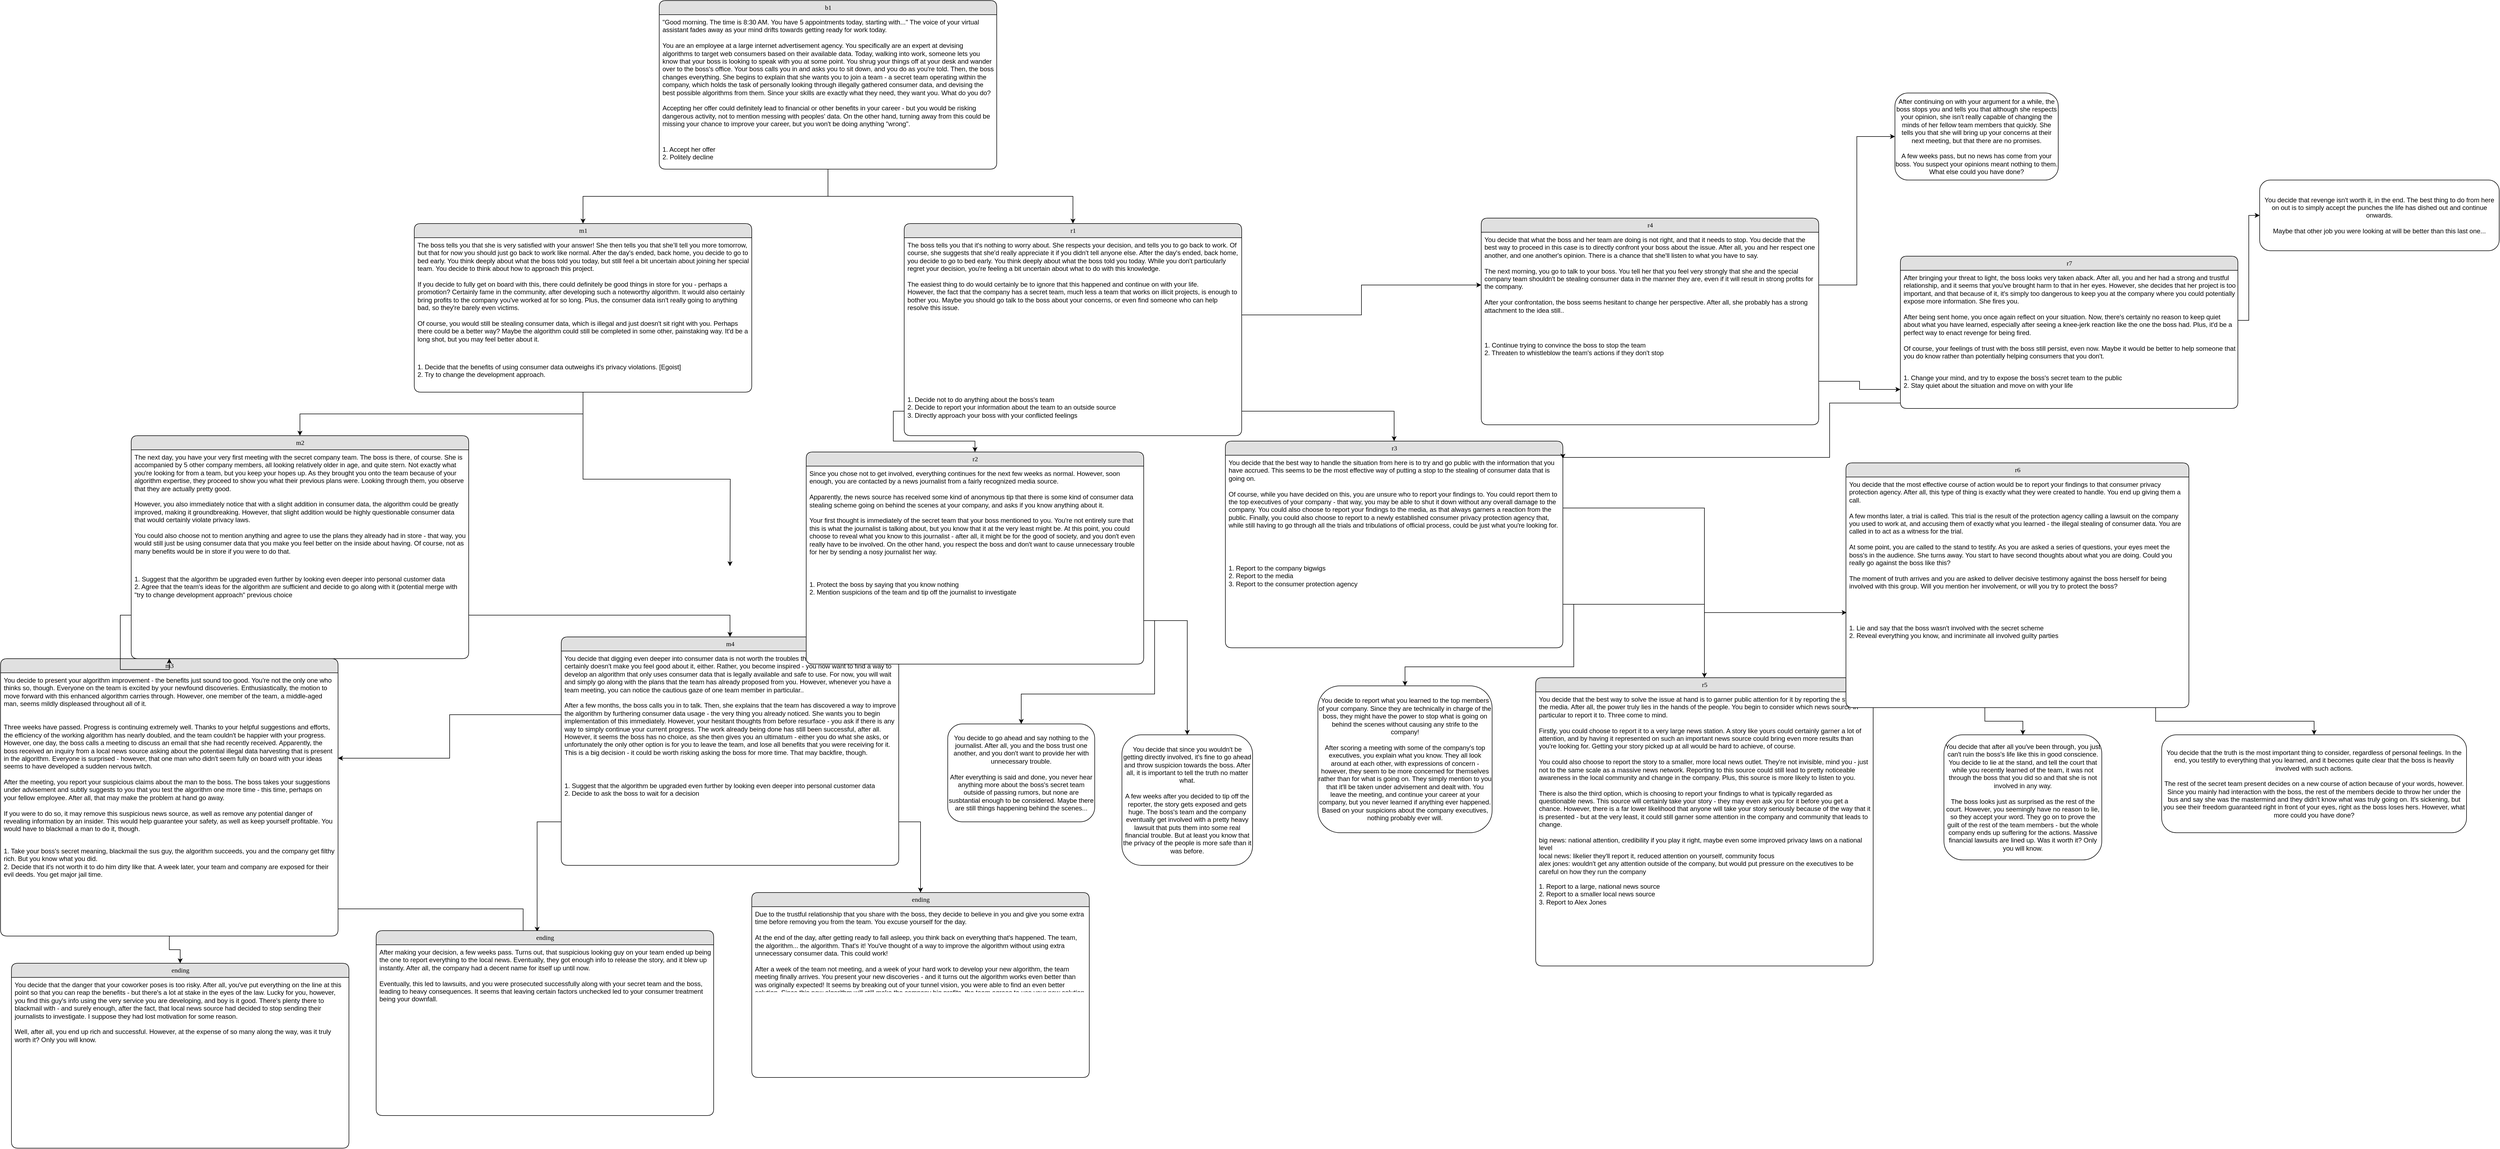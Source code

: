 <mxfile version="13.9.6" type="github">
  <diagram name="Page-1" id="b520641d-4fe3-3701-9064-5fc419738815">
    <mxGraphModel dx="2522" dy="772" grid="1" gridSize="10" guides="1" tooltips="1" connect="1" arrows="1" fold="1" page="1" pageScale="1" pageWidth="1100" pageHeight="850" background="#ffffff" math="0" shadow="0">
      <root>
        <mxCell id="0" />
        <mxCell id="1" parent="0" />
        <mxCell id="e9B-Smu1X89H_BTClJb--25" style="edgeStyle=orthogonalEdgeStyle;rounded=0;orthogonalLoop=1;jettySize=auto;html=1;" parent="1" source="e9B-Smu1X89H_BTClJb--18" target="e9B-Smu1X89H_BTClJb--22" edge="1">
          <mxGeometry relative="1" as="geometry" />
        </mxCell>
        <mxCell id="e9B-Smu1X89H_BTClJb--29" style="edgeStyle=orthogonalEdgeStyle;rounded=0;orthogonalLoop=1;jettySize=auto;html=1;" parent="1" source="e9B-Smu1X89H_BTClJb--18" target="e9B-Smu1X89H_BTClJb--26" edge="1">
          <mxGeometry relative="1" as="geometry" />
        </mxCell>
        <mxCell id="e9B-Smu1X89H_BTClJb--18" value="b1" style="swimlane;html=1;fontStyle=0;childLayout=stackLayout;horizontal=1;startSize=26;fillColor=#e0e0e0;horizontalStack=0;resizeParent=1;resizeLast=0;collapsible=1;marginBottom=0;swimlaneFillColor=#ffffff;align=center;rounded=1;shadow=0;comic=0;labelBackgroundColor=none;strokeWidth=1;fontFamily=Verdana;fontSize=12" parent="1" vertex="1">
          <mxGeometry x="130" y="30" width="620" height="310" as="geometry">
            <mxRectangle x="130" y="30" width="50" height="26" as="alternateBounds" />
          </mxGeometry>
        </mxCell>
        <mxCell id="e9B-Smu1X89H_BTClJb--19" value="&quot;Good morning. The time is 8:30 AM. You have 5 appointments today, starting with...&quot; The voice of your virtual assistant fades away as your mind drifts towards getting ready for work today.&#xa;&#xa;You are an employee at a large internet advertisement agency. You specifically are an expert at devising algorithms to target web consumers based on their available data. Today, walking into work, someone lets you know that your boss is looking to speak with you at some point. You shrug your things off at your desk and wander over to the boss&#39;s office. Your boss calls you in and asks you to sit down, and you do as you&#39;re told. Then, the boss changes everything. She begins to explain that she wants you to join a team - a secret team operating within the company, which holds the task of personally looking through illegally gathered consumer data, and devising the best possible algorithms from them. Since your skills are exactly what they need, they want you. What do you do?&#xa;&#xa;Accepting her offer could definitely lead to financial or other benefits in your career - but you would be risking dangerous activity, not to mention messing with peoples&#39; data. On the other hand, turning away from this could be missing your chance to improve your career, but you won&#39;t be doing anything &quot;wrong&quot;." style="text;strokeColor=none;fillColor=none;spacingLeft=4;spacingRight=4;overflow=hidden;rotatable=0;points=[[0,0.5],[1,0.5]];portConstraint=eastwest;whiteSpace=wrap;verticalAlign=top;" parent="e9B-Smu1X89H_BTClJb--18" vertex="1">
          <mxGeometry y="26" width="620" height="234" as="geometry" />
        </mxCell>
        <mxCell id="e9B-Smu1X89H_BTClJb--21" value="1. Accept her offer&#xa;2. Politely decline" style="text;strokeColor=none;fillColor=none;spacingLeft=4;spacingRight=4;whiteSpace=wrap;overflow=hidden;rotatable=0;points=[[0,0.5],[1,0.5]];portConstraint=eastwest;" parent="e9B-Smu1X89H_BTClJb--18" vertex="1">
          <mxGeometry y="260" width="620" height="50" as="geometry" />
        </mxCell>
        <mxCell id="e9B-Smu1X89H_BTClJb--33" style="edgeStyle=orthogonalEdgeStyle;rounded=0;orthogonalLoop=1;jettySize=auto;html=1;" parent="1" source="e9B-Smu1X89H_BTClJb--22" target="e9B-Smu1X89H_BTClJb--30" edge="1">
          <mxGeometry relative="1" as="geometry" />
        </mxCell>
        <mxCell id="V5t-5OzrnSoj0Fzdp6cP-18" style="edgeStyle=orthogonalEdgeStyle;rounded=0;orthogonalLoop=1;jettySize=auto;html=1;" parent="1" source="e9B-Smu1X89H_BTClJb--22" edge="1">
          <mxGeometry relative="1" as="geometry">
            <mxPoint x="260" y="1070" as="targetPoint" />
          </mxGeometry>
        </mxCell>
        <mxCell id="e9B-Smu1X89H_BTClJb--22" value="m1" style="swimlane;html=1;fontStyle=0;childLayout=stackLayout;horizontal=1;startSize=26;fillColor=#e0e0e0;horizontalStack=0;resizeParent=1;resizeLast=0;collapsible=1;marginBottom=0;swimlaneFillColor=#ffffff;align=center;rounded=1;shadow=0;comic=0;labelBackgroundColor=none;strokeWidth=1;fontFamily=Verdana;fontSize=12" parent="1" vertex="1">
          <mxGeometry x="-320" y="440" width="620" height="310" as="geometry">
            <mxRectangle x="510" y="180" width="50" height="26" as="alternateBounds" />
          </mxGeometry>
        </mxCell>
        <mxCell id="e9B-Smu1X89H_BTClJb--23" value="The boss tells you that she is very satisfied with your answer! She then tells you that she’ll tell you more tomorrow, but that for now you should just go back to work like normal. After the day&#39;s ended, back home, you decide to go to bed early. You think deeply about what the boss told you today, but still feel a bit uncertain about joining her special team. You decide to think about how to approach this project.&#xa;&#xa;If you decide to fully get on board with this, there could definitely be good things in store for you - perhaps a promotion? Certainly fame in the community, after developing such a noteworthy algorithm. It would also certainly bring profits to the company you&#39;ve worked at for so long. Plus, the consumer data isn&#39;t really going to anything bad, so they&#39;re barely even victims.&#xa;&#xa;Of course, you would still be stealing consumer data, which is illegal and just doesn&#39;t sit right with you. Perhaps there could be a better way? Maybe the algorithm could still be completed in some other, painstaking way. It&#39;d be a long shot, but you may feel better about it." style="text;strokeColor=none;fillColor=none;spacingLeft=4;spacingRight=4;overflow=hidden;rotatable=0;points=[[0,0.5],[1,0.5]];portConstraint=eastwest;whiteSpace=wrap;verticalAlign=top;" parent="e9B-Smu1X89H_BTClJb--22" vertex="1">
          <mxGeometry y="26" width="620" height="224" as="geometry" />
        </mxCell>
        <mxCell id="e9B-Smu1X89H_BTClJb--24" value="1. Decide that the benefits of using consumer data outweighs it&#39;s privacy violations. [Egoist]&#xa;2. Try to change the development approach." style="text;strokeColor=none;fillColor=none;spacingLeft=4;spacingRight=4;whiteSpace=wrap;overflow=hidden;rotatable=0;points=[[0,0.5],[1,0.5]];portConstraint=eastwest;" parent="e9B-Smu1X89H_BTClJb--22" vertex="1">
          <mxGeometry y="250" width="620" height="50" as="geometry" />
        </mxCell>
        <mxCell id="e9B-Smu1X89H_BTClJb--26" value="r1" style="swimlane;html=1;fontStyle=0;childLayout=stackLayout;horizontal=1;startSize=26;fillColor=#e0e0e0;horizontalStack=0;resizeParent=1;resizeLast=0;collapsible=1;marginBottom=0;swimlaneFillColor=#ffffff;align=center;rounded=1;shadow=0;comic=0;labelBackgroundColor=none;strokeWidth=1;fontFamily=Verdana;fontSize=12" parent="1" vertex="1">
          <mxGeometry x="580" y="440" width="620" height="390" as="geometry">
            <mxRectangle x="510" y="180" width="50" height="26" as="alternateBounds" />
          </mxGeometry>
        </mxCell>
        <mxCell id="e9B-Smu1X89H_BTClJb--27" value="The boss tells you that it&#39;s nothing to worry about. She respects your decision, and tells you to go back to work. Of course, she suggests that she&#39;d really appreciate it if you didn&#39;t tell anyone else. After the day&#39;s ended, back home, you decide to go to bed early. You think deeply about what the boss told you today. While you don&#39;t particularly regret your decision, you&#39;re feeling a bit uncertain about what to do with this knowledge. &#xa;&#xa;The easiest thing to do would certainly be to ignore that this happened and continue on with your life. &#xa;However, the fact that the company has a secret team, much less a team that works on illicit projects, is enough to bother you. Maybe you should go talk to the boss about your concerns, or even find someone who can help resolve this issue." style="text;strokeColor=none;fillColor=none;spacingLeft=4;spacingRight=4;overflow=hidden;rotatable=0;points=[[0,0.5],[1,0.5]];portConstraint=eastwest;whiteSpace=wrap;verticalAlign=top;" parent="e9B-Smu1X89H_BTClJb--26" vertex="1">
          <mxGeometry y="26" width="620" height="284" as="geometry" />
        </mxCell>
        <mxCell id="e9B-Smu1X89H_BTClJb--28" value="1. Decide not to do anything about the boss&#39;s team&#xa;2. Decide to report your information about the team to an outside source&#xa;3. Directly approach your boss with your conflicted feelings" style="text;strokeColor=none;fillColor=none;spacingLeft=4;spacingRight=4;whiteSpace=wrap;overflow=hidden;rotatable=0;points=[[0,0.5],[1,0.5]];portConstraint=eastwest;" parent="e9B-Smu1X89H_BTClJb--26" vertex="1">
          <mxGeometry y="310" width="620" height="70" as="geometry" />
        </mxCell>
        <mxCell id="e9B-Smu1X89H_BTClJb--30" value="m2" style="swimlane;html=1;fontStyle=0;childLayout=stackLayout;horizontal=1;startSize=26;fillColor=#e0e0e0;horizontalStack=0;resizeParent=1;resizeLast=0;collapsible=1;marginBottom=0;swimlaneFillColor=#ffffff;align=center;rounded=1;shadow=0;comic=0;labelBackgroundColor=none;strokeWidth=1;fontFamily=Verdana;fontSize=12" parent="1" vertex="1">
          <mxGeometry x="-840" y="830" width="620" height="410" as="geometry">
            <mxRectangle x="510" y="180" width="50" height="26" as="alternateBounds" />
          </mxGeometry>
        </mxCell>
        <mxCell id="e9B-Smu1X89H_BTClJb--31" value="The next day, you have your very first meeting with the secret company team. The boss is there, of course. She is accompanied by 5 other company members, all looking relatively older in age, and quite stern. Not exactly what you&#39;re looking for from a team, but you keep your hopes up. As they brought you onto the team because of your algorithm expertise, they proceed to show you what their previous plans were. Looking through them, you observe that they are actually pretty good. &#xa;&#xa;However, you also immediately notice that with a slight addition in consumer data, the algorithm could be greatly improved, making it groundbreaking. However, that slight addition would be highly questionable consumer data that would certainly violate privacy laws.&#xa;&#xa;You could also choose not to mention anything and agree to use the plans they already had in store - that way, you would still just be using consumer data that you make you feel better on the inside about having. Of course, not as many benefits would be in store if you were to do that." style="text;strokeColor=none;fillColor=none;spacingLeft=4;spacingRight=4;overflow=hidden;rotatable=0;points=[[0,0.5],[1,0.5]];portConstraint=eastwest;whiteSpace=wrap;verticalAlign=top;" parent="e9B-Smu1X89H_BTClJb--30" vertex="1">
          <mxGeometry y="26" width="620" height="224" as="geometry" />
        </mxCell>
        <mxCell id="e9B-Smu1X89H_BTClJb--32" value="1. Suggest that the algorithm be upgraded even further by looking even deeper into personal customer data&#xa;2. Agree that the team&#39;s ideas for the algorithm are sufficient and decide to go along with it (potential merge with &quot;try to change development approach&quot; previous choice" style="text;strokeColor=none;fillColor=none;spacingLeft=4;spacingRight=4;whiteSpace=wrap;overflow=hidden;rotatable=0;points=[[0,0.5],[1,0.5]];portConstraint=eastwest;" parent="e9B-Smu1X89H_BTClJb--30" vertex="1">
          <mxGeometry y="250" width="620" height="160" as="geometry" />
        </mxCell>
        <mxCell id="V5t-5OzrnSoj0Fzdp6cP-26" style="edgeStyle=orthogonalEdgeStyle;rounded=0;orthogonalLoop=1;jettySize=auto;html=1;" parent="1" source="V5t-5OzrnSoj0Fzdp6cP-7" target="ORPxbONJtoW9aJd18paX-41" edge="1">
          <mxGeometry relative="1" as="geometry">
            <mxPoint x="-310" y="1735" as="targetPoint" />
            <Array as="points">
              <mxPoint x="-120" y="1700" />
            </Array>
          </mxGeometry>
        </mxCell>
        <mxCell id="V5t-5OzrnSoj0Fzdp6cP-29" style="edgeStyle=orthogonalEdgeStyle;rounded=0;orthogonalLoop=1;jettySize=auto;html=1;entryX=0.5;entryY=0;entryDx=0;entryDy=0;" parent="1" source="V5t-5OzrnSoj0Fzdp6cP-7" target="ORPxbONJtoW9aJd18paX-42" edge="1">
          <mxGeometry relative="1" as="geometry">
            <mxPoint x="-750" y="1890" as="targetPoint" />
          </mxGeometry>
        </mxCell>
        <mxCell id="V5t-5OzrnSoj0Fzdp6cP-7" value="m3" style="swimlane;html=1;fontStyle=0;childLayout=stackLayout;horizontal=1;startSize=26;fillColor=#e0e0e0;horizontalStack=0;resizeParent=1;resizeLast=0;collapsible=1;marginBottom=0;swimlaneFillColor=#ffffff;align=center;rounded=1;shadow=0;comic=0;labelBackgroundColor=none;strokeWidth=1;fontFamily=Verdana;fontSize=12" parent="1" vertex="1">
          <mxGeometry x="-1080" y="1240" width="620" height="510" as="geometry">
            <mxRectangle x="510" y="180" width="50" height="26" as="alternateBounds" />
          </mxGeometry>
        </mxCell>
        <mxCell id="V5t-5OzrnSoj0Fzdp6cP-8" value="You decide to present your algorithm improvement - the benefits just sound too good. You&#39;re not the only one who thinks so, though. Everyone on the team is excited by your newfound discoveries. Enthusiastically, the motion to move forward with this enhanced algorithm carries through. However, one member of the team, a middle-aged man, seems mildly displeased throughout all of it.&#xa;&#xa;&#xa;Three weeks have passed. Progress is continuing extremely well. Thanks to your helpful suggestions and efforts, the efficiency of the working algorithm has nearly doubled, and the team couldn&#39;t be happier with your progress. However, one day, the boss calls a meeting to discuss an email that she had recently received. Apparently, the boss received an inquiry from a local news source asking about the potential illegal data harvesting that is present in the algorithm. Everyone is surprised - however, that one man who didn&#39;t seem fully on board with your ideas seems to have developed a sudden nervous twitch.&#xa;&#xa;After the meeting, you report your suspicious claims about the man to the boss. The boss takes your suggestions under advisement and subtly suggests to you that you test the algorithm one more time - this time, perhaps on your fellow employee. After all, that may make the problem at hand go away.&#xa;&#xa;If you were to do so, it may remove this suspicious news source, as well as remove any potential danger of revealing information by an insider. This would help guarantee your safety, as well as keep yourself profitable. You would have to blackmail a man to do it, though." style="text;strokeColor=none;fillColor=none;spacingLeft=4;spacingRight=4;overflow=hidden;rotatable=0;points=[[0,0.5],[1,0.5]];portConstraint=eastwest;whiteSpace=wrap;verticalAlign=top;" parent="V5t-5OzrnSoj0Fzdp6cP-7" vertex="1">
          <mxGeometry y="26" width="620" height="314" as="geometry" />
        </mxCell>
        <mxCell id="V5t-5OzrnSoj0Fzdp6cP-9" value="1. Take your boss&#39;s secret meaning, blackmail the sus guy, the algorithm succeeds, you and the company get filthy rich. But you know what you did.&#xa;2. Decide that it&#39;s not worth it to do him dirty like that. A week later, your team and company are exposed for their evil deeds. You get major jail time." style="text;strokeColor=none;fillColor=none;spacingLeft=4;spacingRight=4;whiteSpace=wrap;overflow=hidden;rotatable=0;points=[[0,0.5],[1,0.5]];portConstraint=eastwest;" parent="V5t-5OzrnSoj0Fzdp6cP-7" vertex="1">
          <mxGeometry y="340" width="620" height="170" as="geometry" />
        </mxCell>
        <mxCell id="V5t-5OzrnSoj0Fzdp6cP-10" value="m4" style="swimlane;html=1;fontStyle=0;childLayout=stackLayout;horizontal=1;startSize=26;fillColor=#e0e0e0;horizontalStack=0;resizeParent=1;resizeLast=0;collapsible=1;marginBottom=0;swimlaneFillColor=#ffffff;align=center;rounded=1;shadow=0;comic=0;labelBackgroundColor=none;strokeWidth=1;fontFamily=Verdana;fontSize=12" parent="1" vertex="1">
          <mxGeometry x="-50" y="1200" width="620" height="420" as="geometry">
            <mxRectangle x="510" y="180" width="50" height="26" as="alternateBounds" />
          </mxGeometry>
        </mxCell>
        <mxCell id="V5t-5OzrnSoj0Fzdp6cP-11" value="You decide that digging even deeper into consumer data is not worth the troubles that accompany it - and it certainly doesn&#39;t make you feel good about it, either. Rather, you become inspired - you now want to find a way to develop an algorithm that only uses consumer data that is legally available and safe to use. For now, you will wait and simply go along with the plans that the team has already proposed from you. However, whenever you have a team meeting, you can notice the cautious gaze of one team member in particular..&#xa;&#xa;After a few months, the boss calls you in to talk. Then, she explains that the team has discovered a way to improve the algorithm by furthering consumer data usage - the very thing you already noticed. She wants you to begin implementation of this immediately. However, your hesitant thoughts from before resurface - you ask if there is any way to simply continue your current progress. The work already being done has still been successful, after all. However, it seems the boss has no choice, as she then gives you an ultimatum - either you do what she asks, or unfortunately the only other option is for you to leave the team, and lose all benefits that you were receiving for it. This is a big decision - it could be worth risking asking the boss for more time. That may backfire, though." style="text;strokeColor=none;fillColor=none;spacingLeft=4;spacingRight=4;overflow=hidden;rotatable=0;points=[[0,0.5],[1,0.5]];portConstraint=eastwest;whiteSpace=wrap;verticalAlign=top;" parent="V5t-5OzrnSoj0Fzdp6cP-10" vertex="1">
          <mxGeometry y="26" width="620" height="234" as="geometry" />
        </mxCell>
        <mxCell id="V5t-5OzrnSoj0Fzdp6cP-12" value="1. Suggest that the algorithm be upgraded even further by looking even deeper into personal customer data&#xa;2. Decide to ask the boss to wait for a decision " style="text;strokeColor=none;fillColor=none;spacingLeft=4;spacingRight=4;whiteSpace=wrap;overflow=hidden;rotatable=0;points=[[0,0.5],[1,0.5]];portConstraint=eastwest;" parent="V5t-5OzrnSoj0Fzdp6cP-10" vertex="1">
          <mxGeometry y="260" width="620" height="160" as="geometry" />
        </mxCell>
        <mxCell id="V5t-5OzrnSoj0Fzdp6cP-14" style="edgeStyle=orthogonalEdgeStyle;rounded=0;orthogonalLoop=1;jettySize=auto;html=1;exitX=1;exitY=0.5;exitDx=0;exitDy=0;entryX=0.5;entryY=0;entryDx=0;entryDy=0;" parent="1" source="e9B-Smu1X89H_BTClJb--32" target="V5t-5OzrnSoj0Fzdp6cP-10" edge="1">
          <mxGeometry relative="1" as="geometry" />
        </mxCell>
        <mxCell id="V5t-5OzrnSoj0Fzdp6cP-23" style="edgeStyle=orthogonalEdgeStyle;rounded=0;orthogonalLoop=1;jettySize=auto;html=1;" parent="1" source="V5t-5OzrnSoj0Fzdp6cP-11" target="V5t-5OzrnSoj0Fzdp6cP-8" edge="1">
          <mxGeometry relative="1" as="geometry" />
        </mxCell>
        <mxCell id="V5t-5OzrnSoj0Fzdp6cP-24" style="edgeStyle=orthogonalEdgeStyle;rounded=0;orthogonalLoop=1;jettySize=auto;html=1;entryX=0.5;entryY=0;entryDx=0;entryDy=0;" parent="1" source="e9B-Smu1X89H_BTClJb--32" target="V5t-5OzrnSoj0Fzdp6cP-7" edge="1">
          <mxGeometry relative="1" as="geometry" />
        </mxCell>
        <mxCell id="V5t-5OzrnSoj0Fzdp6cP-27" style="edgeStyle=orthogonalEdgeStyle;rounded=0;orthogonalLoop=1;jettySize=auto;html=1;entryX=0.477;entryY=0.006;entryDx=0;entryDy=0;entryPerimeter=0;" parent="1" source="V5t-5OzrnSoj0Fzdp6cP-12" target="ORPxbONJtoW9aJd18paX-40" edge="1">
          <mxGeometry relative="1" as="geometry">
            <mxPoint x="-189.36" y="1661.65" as="targetPoint" />
          </mxGeometry>
        </mxCell>
        <mxCell id="V5t-5OzrnSoj0Fzdp6cP-32" value="ending" style="swimlane;html=1;fontStyle=0;childLayout=stackLayout;horizontal=1;startSize=26;fillColor=#e0e0e0;horizontalStack=0;resizeParent=1;resizeLast=0;collapsible=1;marginBottom=0;swimlaneFillColor=#ffffff;align=center;rounded=1;shadow=0;comic=0;labelBackgroundColor=none;strokeWidth=1;fontFamily=Verdana;fontSize=12" parent="1" vertex="1">
          <mxGeometry x="300" y="1670" width="620" height="340" as="geometry">
            <mxRectangle x="510" y="180" width="50" height="26" as="alternateBounds" />
          </mxGeometry>
        </mxCell>
        <mxCell id="V5t-5OzrnSoj0Fzdp6cP-33" value="Due to the trustful relationship that you share with the boss, they decide to believe in you and give you some extra time before removing you from the team. You excuse yourself for the day.&#xa;&#xa;At the end of the day, after getting ready to fall asleep, you think back on everything that&#39;s happened. The team, the algorithm... the algorithm. That&#39;s it! You&#39;ve thought of a way to improve the algorithm without using extra unnecessary consumer data. This could work!&#xa;&#xa;After a week of the team not meeting, and a week of your hard work to develop your new algorithm, the team meeting finally arrives. You present your new discoveries - and it turns out the algorithm works even better than was originally expected! It seems by breaking out of your tunnel vision, you were able to find an even better solution. Since this new algorithm will still make the company big profits, the team agrees to use your new solution. Everything seemed to work out well, in the end - and you didn&#39;t even have to steal data." style="text;strokeColor=none;fillColor=none;spacingLeft=4;spacingRight=4;overflow=hidden;rotatable=0;points=[[0,0.5],[1,0.5]];portConstraint=eastwest;whiteSpace=wrap;verticalAlign=top;" parent="V5t-5OzrnSoj0Fzdp6cP-32" vertex="1">
          <mxGeometry y="26" width="620" height="154" as="geometry" />
        </mxCell>
        <mxCell id="V5t-5OzrnSoj0Fzdp6cP-37" style="edgeStyle=orthogonalEdgeStyle;rounded=0;orthogonalLoop=1;jettySize=auto;html=1;entryX=0.5;entryY=0;entryDx=0;entryDy=0;" parent="1" source="V5t-5OzrnSoj0Fzdp6cP-12" target="V5t-5OzrnSoj0Fzdp6cP-32" edge="1">
          <mxGeometry relative="1" as="geometry" />
        </mxCell>
        <mxCell id="V5t-5OzrnSoj0Fzdp6cP-38" value="r2" style="swimlane;html=1;fontStyle=0;childLayout=stackLayout;horizontal=1;startSize=26;fillColor=#e0e0e0;horizontalStack=0;resizeParent=1;resizeLast=0;collapsible=1;marginBottom=0;swimlaneFillColor=#ffffff;align=center;rounded=1;shadow=0;comic=0;labelBackgroundColor=none;strokeWidth=1;fontFamily=Verdana;fontSize=12" parent="1" vertex="1">
          <mxGeometry x="400" y="860" width="620" height="390" as="geometry">
            <mxRectangle x="510" y="180" width="50" height="26" as="alternateBounds" />
          </mxGeometry>
        </mxCell>
        <mxCell id="V5t-5OzrnSoj0Fzdp6cP-39" value="Since you chose not to get involved, everything continues for the next few weeks as normal. However, soon enough, you are contacted by a news journalist from a fairly recognized media source. &#xa;&#xa;Apparently, the news source has received some kind of anonymous tip that there is some kind of consumer data stealing scheme going on behind the scenes at your company, and asks if you know anything about it.&#xa;&#xa;Your first thought is immediately of the secret team that your boss mentioned to you. You&#39;re not entirely sure that this is what the journalist is talking about, but you know that it at the very least might be. At this point, you could choose to reveal what you know to this journalist - after all, it might be for the good of society, and you don&#39;t even really have to be involved. On the other hand, you respect the boss and don&#39;t want to cause unnecessary trouble for her by sending a nosy journalist her way." style="text;strokeColor=none;fillColor=none;spacingLeft=4;spacingRight=4;overflow=hidden;rotatable=0;points=[[0,0.5],[1,0.5]];portConstraint=eastwest;whiteSpace=wrap;verticalAlign=top;" parent="V5t-5OzrnSoj0Fzdp6cP-38" vertex="1">
          <mxGeometry y="26" width="620" height="204" as="geometry" />
        </mxCell>
        <mxCell id="V5t-5OzrnSoj0Fzdp6cP-40" value="1. Protect the boss by saying that you know nothing&#xa;2. Mention suspicions of the team and tip off the journalist to investigate" style="text;strokeColor=none;fillColor=none;spacingLeft=4;spacingRight=4;whiteSpace=wrap;overflow=hidden;rotatable=0;points=[[0,0.5],[1,0.5]];portConstraint=eastwest;" parent="V5t-5OzrnSoj0Fzdp6cP-38" vertex="1">
          <mxGeometry y="230" width="620" height="160" as="geometry" />
        </mxCell>
        <mxCell id="V5t-5OzrnSoj0Fzdp6cP-41" style="edgeStyle=orthogonalEdgeStyle;rounded=0;orthogonalLoop=1;jettySize=auto;html=1;entryX=0.5;entryY=0;entryDx=0;entryDy=0;" parent="1" source="e9B-Smu1X89H_BTClJb--28" target="V5t-5OzrnSoj0Fzdp6cP-38" edge="1">
          <mxGeometry relative="1" as="geometry" />
        </mxCell>
        <mxCell id="ORPxbONJtoW9aJd18paX-4" value="You decide to go ahead and say nothing to the journalist. After all, you and the boss trust one another, and you don&#39;t want to provide her with unnecessary trouble.&lt;br&gt;&lt;br&gt;After everything is said and done, you never hear anything more about the boss&#39;s secret team outside of passing rumors, but none are susbtantial enough to be considered. Maybe there are still things happening behind the scenes..." style="rounded=1;whiteSpace=wrap;html=1;" parent="1" vertex="1">
          <mxGeometry x="660" y="1360" width="270" height="180" as="geometry" />
        </mxCell>
        <mxCell id="ORPxbONJtoW9aJd18paX-5" style="edgeStyle=orthogonalEdgeStyle;rounded=0;orthogonalLoop=1;jettySize=auto;html=1;entryX=0.5;entryY=0;entryDx=0;entryDy=0;" parent="1" source="V5t-5OzrnSoj0Fzdp6cP-40" target="ORPxbONJtoW9aJd18paX-4" edge="1">
          <mxGeometry relative="1" as="geometry" />
        </mxCell>
        <mxCell id="ORPxbONJtoW9aJd18paX-6" value="You decide that since you wouldn&#39;t be getting directly involved, it&#39;s fine to go ahead and throw suspicion towards the boss. After all, it is important to tell the truth no matter what.&lt;br&gt;&lt;br&gt;A few weeks after you decided to tip off the reporter, the story gets exposed and gets huge. The boss&#39;s team and the company eventually get involved with a pretty heavy lawsuit that puts them into some real financial trouble. But at least you know that the privacy of the people is more safe than it was before." style="rounded=1;whiteSpace=wrap;html=1;" parent="1" vertex="1">
          <mxGeometry x="980" y="1380" width="240" height="240" as="geometry" />
        </mxCell>
        <mxCell id="ORPxbONJtoW9aJd18paX-7" style="edgeStyle=orthogonalEdgeStyle;rounded=0;orthogonalLoop=1;jettySize=auto;html=1;" parent="1" source="V5t-5OzrnSoj0Fzdp6cP-40" target="ORPxbONJtoW9aJd18paX-6" edge="1">
          <mxGeometry relative="1" as="geometry" />
        </mxCell>
        <mxCell id="ORPxbONJtoW9aJd18paX-8" value="r3" style="swimlane;html=1;fontStyle=0;childLayout=stackLayout;horizontal=1;startSize=26;fillColor=#e0e0e0;horizontalStack=0;resizeParent=1;resizeLast=0;collapsible=1;marginBottom=0;swimlaneFillColor=#ffffff;align=center;rounded=1;shadow=0;comic=0;labelBackgroundColor=none;strokeWidth=1;fontFamily=Verdana;fontSize=12" parent="1" vertex="1">
          <mxGeometry x="1170" y="840" width="620" height="380" as="geometry">
            <mxRectangle x="510" y="180" width="50" height="26" as="alternateBounds" />
          </mxGeometry>
        </mxCell>
        <mxCell id="ORPxbONJtoW9aJd18paX-9" value="You decide that the best way to handle the situation from here is to try and go public with the information that you have accrued. This seems to be the most effective way of putting a stop to the stealing of consumer data that is going on.&#xa;&#xa;Of course, while you have decided on this, you are unsure who to report your findings to. You could report them to the top executives of your company - that way, you may be able to shut it down without any overall damage to the company. You could also choose to report your findings to the media, as that always garners a reaction from the public. Finally, you could also choose to report to a newly established consumer privacy protection agency that, while still having to go through all the trials and tribulations of official process, could be just what you&#39;re looking for." style="text;strokeColor=none;fillColor=none;spacingLeft=4;spacingRight=4;overflow=hidden;rotatable=0;points=[[0,0.5],[1,0.5]];portConstraint=eastwest;whiteSpace=wrap;verticalAlign=top;" parent="ORPxbONJtoW9aJd18paX-8" vertex="1">
          <mxGeometry y="26" width="620" height="194" as="geometry" />
        </mxCell>
        <mxCell id="ORPxbONJtoW9aJd18paX-10" value="1. Report to the company bigwigs&#xa;2. Report to the media&#xa;3. Report to the consumer protection agency" style="text;strokeColor=none;fillColor=none;spacingLeft=4;spacingRight=4;whiteSpace=wrap;overflow=hidden;rotatable=0;points=[[0,0.5],[1,0.5]];portConstraint=eastwest;" parent="ORPxbONJtoW9aJd18paX-8" vertex="1">
          <mxGeometry y="220" width="620" height="160" as="geometry" />
        </mxCell>
        <mxCell id="ORPxbONJtoW9aJd18paX-11" value="r4" style="swimlane;html=1;fontStyle=0;childLayout=stackLayout;horizontal=1;startSize=26;fillColor=#e0e0e0;horizontalStack=0;resizeParent=1;resizeLast=0;collapsible=1;marginBottom=0;swimlaneFillColor=#ffffff;align=center;rounded=1;shadow=0;comic=0;labelBackgroundColor=none;strokeWidth=1;fontFamily=Verdana;fontSize=12" parent="1" vertex="1">
          <mxGeometry x="1640" y="430" width="620" height="380" as="geometry">
            <mxRectangle x="510" y="180" width="50" height="26" as="alternateBounds" />
          </mxGeometry>
        </mxCell>
        <mxCell id="ORPxbONJtoW9aJd18paX-12" value="You decide that what the boss and her team are doing is not right, and that it needs to stop. You decide that the best way to proceed in this case is to directly confront your boss about the issue. After all, you and her respect one another, and one another&#39;s opinion. There is a chance that she&#39;ll listen to what you have to say.&#xa;&#xa;The next morning, you go to talk to your boss. You tell her that you feel very strongly that she and the special company team shouldn&#39;t be stealing consumer data in the manner they are, even if it will result in strong profits for the company.&#xa;&#xa;After your confrontation, the boss seems hesitant to change her perspective. After all, she probably has a strong attachment to the idea still.." style="text;strokeColor=none;fillColor=none;spacingLeft=4;spacingRight=4;overflow=hidden;rotatable=0;points=[[0,0.5],[1,0.5]];portConstraint=eastwest;whiteSpace=wrap;verticalAlign=top;" parent="ORPxbONJtoW9aJd18paX-11" vertex="1">
          <mxGeometry y="26" width="620" height="194" as="geometry" />
        </mxCell>
        <mxCell id="ORPxbONJtoW9aJd18paX-13" value="1. Continue trying to convince the boss to stop the team&#xa;2. Threaten to whistleblow the team&#39;s actions if they don&#39;t stop" style="text;strokeColor=none;fillColor=none;spacingLeft=4;spacingRight=4;whiteSpace=wrap;overflow=hidden;rotatable=0;points=[[0,0.5],[1,0.5]];portConstraint=eastwest;" parent="ORPxbONJtoW9aJd18paX-11" vertex="1">
          <mxGeometry y="220" width="620" height="160" as="geometry" />
        </mxCell>
        <mxCell id="ORPxbONJtoW9aJd18paX-14" style="edgeStyle=orthogonalEdgeStyle;rounded=0;orthogonalLoop=1;jettySize=auto;html=1;entryX=0.5;entryY=0;entryDx=0;entryDy=0;" parent="1" source="e9B-Smu1X89H_BTClJb--28" target="ORPxbONJtoW9aJd18paX-8" edge="1">
          <mxGeometry relative="1" as="geometry" />
        </mxCell>
        <mxCell id="ORPxbONJtoW9aJd18paX-15" style="edgeStyle=orthogonalEdgeStyle;rounded=0;orthogonalLoop=1;jettySize=auto;html=1;" parent="1" source="e9B-Smu1X89H_BTClJb--27" target="ORPxbONJtoW9aJd18paX-12" edge="1">
          <mxGeometry relative="1" as="geometry" />
        </mxCell>
        <mxCell id="ORPxbONJtoW9aJd18paX-16" value="You decide to report what you learned to the top members of your company. Since they are technically in charge of the boss, they might have the power to stop what is going on behind the scenes without causing any strife to the company!&lt;br&gt;&lt;br&gt;After scoring a meeting with some of the company&#39;s top executives, you explain what you know. They all look around at each other, with expressions of concern - however, they seem to be more concerned for themselves rather than for what is going on. They simply mention to you that it&#39;ll be taken under advisement and dealt with. You leave the meeting, and continue your career at your company, but you never learned if anything ever happened. Based on your suspicions about the company executives, nothing probably ever will." style="rounded=1;whiteSpace=wrap;html=1;" parent="1" vertex="1">
          <mxGeometry x="1340" y="1290" width="320" height="270" as="geometry" />
        </mxCell>
        <mxCell id="ORPxbONJtoW9aJd18paX-17" style="edgeStyle=orthogonalEdgeStyle;rounded=0;orthogonalLoop=1;jettySize=auto;html=1;" parent="1" source="ORPxbONJtoW9aJd18paX-10" target="ORPxbONJtoW9aJd18paX-16" edge="1">
          <mxGeometry relative="1" as="geometry" />
        </mxCell>
        <mxCell id="ORPxbONJtoW9aJd18paX-18" value="r5" style="swimlane;html=1;fontStyle=0;childLayout=stackLayout;horizontal=1;startSize=26;fillColor=#e0e0e0;horizontalStack=0;resizeParent=1;resizeLast=0;collapsible=1;marginBottom=0;swimlaneFillColor=#ffffff;align=center;rounded=1;shadow=0;comic=0;labelBackgroundColor=none;strokeWidth=1;fontFamily=Verdana;fontSize=12" parent="1" vertex="1">
          <mxGeometry x="1740" y="1275" width="620" height="530" as="geometry">
            <mxRectangle x="510" y="180" width="50" height="26" as="alternateBounds" />
          </mxGeometry>
        </mxCell>
        <mxCell id="ORPxbONJtoW9aJd18paX-19" value="You decide that the best way to solve the issue at hand is to garner public attention for it by reporting the story to the media. After all, the power truly lies in the hands of the people. You begin to consider which news source in particular to report it to. Three come to mind.&#xa;&#xa;Firstly, you could choose to report it to a very large news station. A story like yours could certainly garner a lot of attention, and by having it represented on such an important news source could bring even more results than you&#39;re looking for. Getting your story picked up at all would be hard to achieve, of course. &#xa;&#xa;You could also choose to report the story to a smaller, more local news outlet. They&#39;re not invisible, mind you - just not to the same scale as a massive news network. Reporting to this source could still lead to pretty noticeable awareness in the local community and change in the company. Plus, this source is more likely to listen to you.&#xa;&#xa;There is also the third option, which is choosing to report your findings to what is typically regarded as questionable news. This source will certainly take your story - they may even ask you for it before you get a chance. However, there is a far lower likelihood that anyone will take your story seriously because of the way that it is presented - but at the very least, it could still garner some attention in the company and community that leads to change.&#xa;&#xa;big news: national attention, credibility if you play it right, maybe even some improved privacy laws on a national level&#xa;local news: likelier they&#39;ll report it, reduced attention on yourself, community focus&#xa;alex jones: wouldn&#39;t get any attention outside of the company, but would put pressure on the executives to be careful on how they run the company" style="text;strokeColor=none;fillColor=none;spacingLeft=4;spacingRight=4;overflow=hidden;rotatable=0;points=[[0,0.5],[1,0.5]];portConstraint=eastwest;whiteSpace=wrap;verticalAlign=top;" parent="ORPxbONJtoW9aJd18paX-18" vertex="1">
          <mxGeometry y="26" width="620" height="344" as="geometry" />
        </mxCell>
        <mxCell id="ORPxbONJtoW9aJd18paX-20" value="1. Report to a large, national news source&#xa;2. Report to a smaller local news source&#xa;3. Report to Alex Jones" style="text;strokeColor=none;fillColor=none;spacingLeft=4;spacingRight=4;whiteSpace=wrap;overflow=hidden;rotatable=0;points=[[0,0.5],[1,0.5]];portConstraint=eastwest;" parent="ORPxbONJtoW9aJd18paX-18" vertex="1">
          <mxGeometry y="370" width="620" height="160" as="geometry" />
        </mxCell>
        <mxCell id="ORPxbONJtoW9aJd18paX-21" style="edgeStyle=orthogonalEdgeStyle;rounded=0;orthogonalLoop=1;jettySize=auto;html=1;entryX=0.5;entryY=0;entryDx=0;entryDy=0;" parent="1" source="ORPxbONJtoW9aJd18paX-10" target="ORPxbONJtoW9aJd18paX-18" edge="1">
          <mxGeometry relative="1" as="geometry" />
        </mxCell>
        <mxCell id="ORPxbONJtoW9aJd18paX-22" value="r6" style="swimlane;html=1;fontStyle=0;childLayout=stackLayout;horizontal=1;startSize=26;fillColor=#e0e0e0;horizontalStack=0;resizeParent=1;resizeLast=0;collapsible=1;marginBottom=0;swimlaneFillColor=#ffffff;align=center;rounded=1;shadow=0;comic=0;labelBackgroundColor=none;strokeWidth=1;fontFamily=Verdana;fontSize=12" parent="1" vertex="1">
          <mxGeometry x="2310" y="880" width="630" height="450" as="geometry">
            <mxRectangle x="510" y="180" width="50" height="26" as="alternateBounds" />
          </mxGeometry>
        </mxCell>
        <mxCell id="ORPxbONJtoW9aJd18paX-23" value="You decide that the most effective course of action would be to report your findings to that consumer privacy protection agency. After all, this type of thing is exactly what they were created to handle. You end up giving them a call.&#xa;&#xa;A few months later, a trial is called. This trial is the result of the protection agency calling a lawsuit on the company you used to work at, and accusing them of exactly what you learned - the illegal stealing of consumer data. You are called in to act as a witness for the trial.&#xa;&#xa;At some point, you are called to the stand to testify. As you are asked a series of questions, your eyes meet the boss&#39;s in the audience. She turns away. You start to have second thoughts about what you are doing. Could you really go against the boss like this?&#xa;&#xa;The moment of truth arrives and you are asked to deliver decisive testimony against the boss herself for being involved with this group. Will you mention her involvement, or will you try to protect the boss?" style="text;strokeColor=none;fillColor=none;spacingLeft=4;spacingRight=4;overflow=hidden;rotatable=0;points=[[0,0.5],[1,0.5]];portConstraint=eastwest;whiteSpace=wrap;verticalAlign=top;" parent="ORPxbONJtoW9aJd18paX-22" vertex="1">
          <mxGeometry y="26" width="630" height="264" as="geometry" />
        </mxCell>
        <mxCell id="ORPxbONJtoW9aJd18paX-24" value="1. Lie and say that the boss wasn&#39;t involved with the secret scheme&#xa;2. Reveal everything you know, and incriminate all involved guilty parties" style="text;strokeColor=none;fillColor=none;spacingLeft=4;spacingRight=4;whiteSpace=wrap;overflow=hidden;rotatable=0;points=[[0,0.5],[1,0.5]];portConstraint=eastwest;" parent="ORPxbONJtoW9aJd18paX-22" vertex="1">
          <mxGeometry y="290" width="630" height="160" as="geometry" />
        </mxCell>
        <mxCell id="ORPxbONJtoW9aJd18paX-25" style="edgeStyle=orthogonalEdgeStyle;rounded=0;orthogonalLoop=1;jettySize=auto;html=1;entryX=0.002;entryY=0.944;entryDx=0;entryDy=0;entryPerimeter=0;" parent="1" source="ORPxbONJtoW9aJd18paX-9" target="ORPxbONJtoW9aJd18paX-23" edge="1">
          <mxGeometry relative="1" as="geometry" />
        </mxCell>
        <mxCell id="ORPxbONJtoW9aJd18paX-29" value="r7" style="swimlane;html=1;fontStyle=0;childLayout=stackLayout;horizontal=1;startSize=26;fillColor=#e0e0e0;horizontalStack=0;resizeParent=1;resizeLast=0;collapsible=1;marginBottom=0;swimlaneFillColor=#ffffff;align=center;rounded=1;shadow=0;comic=0;labelBackgroundColor=none;strokeWidth=1;fontFamily=Verdana;fontSize=12" parent="1" vertex="1">
          <mxGeometry x="2410" y="500" width="620" height="280" as="geometry">
            <mxRectangle x="510" y="180" width="50" height="26" as="alternateBounds" />
          </mxGeometry>
        </mxCell>
        <mxCell id="ORPxbONJtoW9aJd18paX-30" value="After bringing your threat to light, the boss looks very taken aback. After all, you and her had a strong and trustful relationship, and it seems that you&#39;ve brought harm to that in her eyes. However, she decides that her project is too important, and that because of it, it&#39;s simply too dangerous to keep you at the company where you could potentially expose more information. She fires you.&#xa;&#xa;After being sent home, you once again reflect on your situation. Now, there&#39;s certainly no reason to keep quiet about what you have learned, especially after seeing a knee-jerk reaction like the one the boss had. Plus, it&#39;d be a perfect way to enact revenge for being fired.&#xa;&#xa;Of course, your feelings of trust with the boss still persist, even now. Maybe it would be better to help someone that you do know rather than potentially helping consumers that you don&#39;t.&#xa;&#xa;" style="text;strokeColor=none;fillColor=none;spacingLeft=4;spacingRight=4;overflow=hidden;rotatable=0;points=[[0,0.5],[1,0.5]];portConstraint=eastwest;whiteSpace=wrap;verticalAlign=top;" parent="ORPxbONJtoW9aJd18paX-29" vertex="1">
          <mxGeometry y="26" width="620" height="184" as="geometry" />
        </mxCell>
        <mxCell id="ORPxbONJtoW9aJd18paX-31" value="1. Change your mind, and try to expose the boss&#39;s secret team to the public&#xa;2. Stay quiet about the situation and move on with your life" style="text;strokeColor=none;fillColor=none;spacingLeft=4;spacingRight=4;whiteSpace=wrap;overflow=hidden;rotatable=0;points=[[0,0.5],[1,0.5]];portConstraint=eastwest;" parent="ORPxbONJtoW9aJd18paX-29" vertex="1">
          <mxGeometry y="210" width="620" height="70" as="geometry" />
        </mxCell>
        <mxCell id="ORPxbONJtoW9aJd18paX-32" style="edgeStyle=orthogonalEdgeStyle;rounded=0;orthogonalLoop=1;jettySize=auto;html=1;" parent="1" source="ORPxbONJtoW9aJd18paX-13" target="ORPxbONJtoW9aJd18paX-31" edge="1">
          <mxGeometry relative="1" as="geometry" />
        </mxCell>
        <mxCell id="ORPxbONJtoW9aJd18paX-34" value="After continuing on with your argument for a while, the boss stops you and tells you that although she respects your opinion, she isn&#39;t really capable of changing the minds of her fellow team members that quickly. She tells you that she will bring up your concerns at their next meeting, but that there are no promises. &lt;br&gt;&lt;br&gt;A few weeks pass, but no news has come from your boss. You suspect your opinions meant nothing to them. What else could you have done?" style="rounded=1;whiteSpace=wrap;html=1;" parent="1" vertex="1">
          <mxGeometry x="2400" y="200" width="300" height="160" as="geometry" />
        </mxCell>
        <mxCell id="ORPxbONJtoW9aJd18paX-35" style="edgeStyle=orthogonalEdgeStyle;rounded=0;orthogonalLoop=1;jettySize=auto;html=1;entryX=0;entryY=0.5;entryDx=0;entryDy=0;" parent="1" source="ORPxbONJtoW9aJd18paX-12" target="ORPxbONJtoW9aJd18paX-34" edge="1">
          <mxGeometry relative="1" as="geometry" />
        </mxCell>
        <mxCell id="ORPxbONJtoW9aJd18paX-36" style="edgeStyle=orthogonalEdgeStyle;rounded=0;orthogonalLoop=1;jettySize=auto;html=1;entryX=1;entryY=0.032;entryDx=0;entryDy=0;entryPerimeter=0;" parent="1" source="ORPxbONJtoW9aJd18paX-31" target="ORPxbONJtoW9aJd18paX-9" edge="1">
          <mxGeometry relative="1" as="geometry">
            <Array as="points">
              <mxPoint x="2280" y="770" />
              <mxPoint x="2280" y="870" />
            </Array>
          </mxGeometry>
        </mxCell>
        <mxCell id="ORPxbONJtoW9aJd18paX-37" value="You decide that revenge isn&#39;t worth it, in the end. The best thing to do from here on out is to simply accept the punches the life has dished out and continue onwards.&lt;br&gt;&lt;br&gt;Maybe that other job you were looking at will be better than this last one..." style="rounded=1;whiteSpace=wrap;html=1;" parent="1" vertex="1">
          <mxGeometry x="3070" y="360" width="440" height="130" as="geometry" />
        </mxCell>
        <mxCell id="ORPxbONJtoW9aJd18paX-38" style="edgeStyle=orthogonalEdgeStyle;rounded=0;orthogonalLoop=1;jettySize=auto;html=1;entryX=0;entryY=0.5;entryDx=0;entryDy=0;" parent="1" source="ORPxbONJtoW9aJd18paX-30" target="ORPxbONJtoW9aJd18paX-37" edge="1">
          <mxGeometry relative="1" as="geometry" />
        </mxCell>
        <mxCell id="e9B-Smu1X89H_BTClJb--40" style="edgeStyle=orthogonalEdgeStyle;rounded=0;orthogonalLoop=1;jettySize=auto;html=1;exitX=0.405;exitY=1.003;exitDx=0;exitDy=0;exitPerimeter=0;entryX=0.5;entryY=0;entryDx=0;entryDy=0;" parent="1" source="ORPxbONJtoW9aJd18paX-24" target="e9B-Smu1X89H_BTClJb--37" edge="1">
          <mxGeometry relative="1" as="geometry">
            <mxPoint x="2650" y="1230" as="sourcePoint" />
            <mxPoint x="2540" y="1220" as="targetPoint" />
          </mxGeometry>
        </mxCell>
        <mxCell id="e9B-Smu1X89H_BTClJb--37" value="You decide that after all you&#39;ve been through, you just can&#39;t ruin the boss&#39;s life like this in good conscience. You decide to lie at the stand, and tell the court that while you recently learned of the team, it was not through the boss that you did so and that she is not involved in any way.&lt;br&gt;&lt;br&gt;The boss looks just as surprised as the rest of the court. However, you seemingly have no reason to lie, so they accept your word. They go on to prove the guilt of the rest of the team members - but the whole company ends up suffering for the actions. Massive financial lawsuits are lined up. Was it worth it? Only you will know." style="rounded=1;whiteSpace=wrap;html=1;" parent="1" vertex="1">
          <mxGeometry x="2490" y="1380" width="290" height="230" as="geometry" />
        </mxCell>
        <mxCell id="e9B-Smu1X89H_BTClJb--41" style="edgeStyle=orthogonalEdgeStyle;rounded=0;orthogonalLoop=1;jettySize=auto;html=1;entryX=0.5;entryY=0;entryDx=0;entryDy=0;exitX=0.903;exitY=1;exitDx=0;exitDy=0;exitPerimeter=0;" parent="1" source="ORPxbONJtoW9aJd18paX-24" target="e9B-Smu1X89H_BTClJb--38" edge="1">
          <mxGeometry relative="1" as="geometry">
            <mxPoint x="2650" y="1260" as="sourcePoint" />
            <mxPoint x="2720" y="1245" as="targetPoint" />
          </mxGeometry>
        </mxCell>
        <mxCell id="e9B-Smu1X89H_BTClJb--38" value="You decide that the truth is the most important thing to consider, regardless of personal feelings. In the end, you testify to everything that you learned, and it becomes quite clear that the boss is heavily involved with such actions.&lt;br&gt;&lt;br&gt;The rest of the secret team present decides on a new course of action because of your words, however. Since you mainly had interaction with the boss, the rest of the members decide to throw her under the bus and say she was the mastermind and they didn&#39;t know what was truly going on. It&#39;s sickening, but you see their freedom guaranteed right in front of your eyes, right as the boss loses hers. However, what more could you have done?" style="rounded=1;whiteSpace=wrap;html=1;" parent="1" vertex="1">
          <mxGeometry x="2890" y="1380" width="560" height="180" as="geometry" />
        </mxCell>
        <mxCell id="ORPxbONJtoW9aJd18paX-40" value="ending" style="swimlane;html=1;fontStyle=0;childLayout=stackLayout;horizontal=1;startSize=26;fillColor=#e0e0e0;horizontalStack=0;resizeParent=1;resizeLast=0;collapsible=1;marginBottom=0;swimlaneFillColor=#ffffff;align=center;rounded=1;shadow=0;comic=0;labelBackgroundColor=none;strokeWidth=1;fontFamily=Verdana;fontSize=12" parent="1" vertex="1">
          <mxGeometry x="-390" y="1740" width="620" height="340" as="geometry">
            <mxRectangle x="510" y="180" width="50" height="26" as="alternateBounds" />
          </mxGeometry>
        </mxCell>
        <mxCell id="ORPxbONJtoW9aJd18paX-41" value="After making your decision, a few weeks pass. Turns out, that suspicious looking guy on your team ended up being the one to report everything to the local news. Eventually, they got enough info to release the story, and it blew up instantly. After all, the company had a decent name for itself up until now. &#xa;&#xa;Eventually, this led to lawsuits, and you were prosecuted successfully along with your secret team and the boss, leading to heavy consequences. It seems that leaving certain factors unchecked led to your consumer treatment being your downfall." style="text;strokeColor=none;fillColor=none;spacingLeft=4;spacingRight=4;overflow=hidden;rotatable=0;points=[[0,0.5],[1,0.5]];portConstraint=eastwest;whiteSpace=wrap;verticalAlign=top;" parent="ORPxbONJtoW9aJd18paX-40" vertex="1">
          <mxGeometry y="26" width="620" height="154" as="geometry" />
        </mxCell>
        <mxCell id="ORPxbONJtoW9aJd18paX-42" value="ending" style="swimlane;html=1;fontStyle=0;childLayout=stackLayout;horizontal=1;startSize=26;fillColor=#e0e0e0;horizontalStack=0;resizeParent=1;resizeLast=0;collapsible=1;marginBottom=0;swimlaneFillColor=#ffffff;align=center;rounded=1;shadow=0;comic=0;labelBackgroundColor=none;strokeWidth=1;fontFamily=Verdana;fontSize=12" parent="1" vertex="1">
          <mxGeometry x="-1060" y="1800" width="620" height="340" as="geometry">
            <mxRectangle x="510" y="180" width="50" height="26" as="alternateBounds" />
          </mxGeometry>
        </mxCell>
        <mxCell id="ORPxbONJtoW9aJd18paX-43" value="You decide that the danger that your coworker poses is too risky. After all, you&#39;ve put everything on the line at this point so that you can reap the benefits - but there&#39;s a lot at stake in the eyes of the law. Lucky for you, however, you find this guy&#39;s info using the very service you are developing, and boy is it good. There&#39;s plenty there to blackmail with - and surely enough, after the fact, that local news source had decided to stop sending their journalists to investigate. I suppose they had lost motivation for some reason. &#xa;&#xa;Well, after all, you end up rich and successful. However, at the expense of so many along the way, was it truly worth it? Only you will know." style="text;strokeColor=none;fillColor=none;spacingLeft=4;spacingRight=4;overflow=hidden;rotatable=0;points=[[0,0.5],[1,0.5]];portConstraint=eastwest;whiteSpace=wrap;verticalAlign=top;" parent="ORPxbONJtoW9aJd18paX-42" vertex="1">
          <mxGeometry y="26" width="620" height="154" as="geometry" />
        </mxCell>
      </root>
    </mxGraphModel>
  </diagram>
</mxfile>
